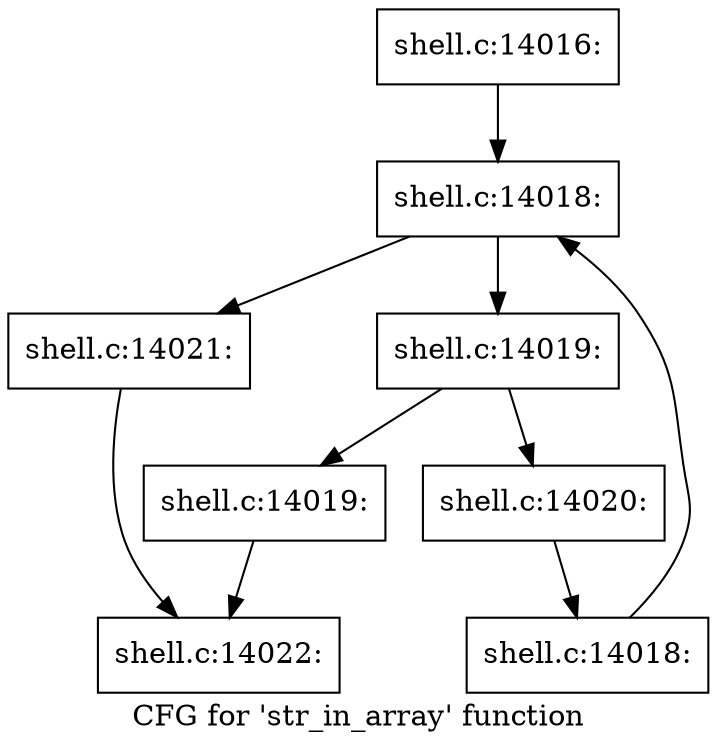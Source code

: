 digraph "CFG for 'str_in_array' function" {
	label="CFG for 'str_in_array' function";

	Node0x5602773a4080 [shape=record,label="{shell.c:14016:}"];
	Node0x5602773a4080 -> Node0x5602773b90c0;
	Node0x5602773b90c0 [shape=record,label="{shell.c:14018:}"];
	Node0x5602773b90c0 -> Node0x5602773b9270;
	Node0x5602773b90c0 -> Node0x5602773b81a0;
	Node0x5602773b9270 [shape=record,label="{shell.c:14019:}"];
	Node0x5602773b9270 -> Node0x5602773b97d0;
	Node0x5602773b9270 -> Node0x5602773b9820;
	Node0x5602773b97d0 [shape=record,label="{shell.c:14019:}"];
	Node0x5602773b97d0 -> Node0x5602773a4200;
	Node0x5602773b9820 [shape=record,label="{shell.c:14020:}"];
	Node0x5602773b9820 -> Node0x5602773b91e0;
	Node0x5602773b91e0 [shape=record,label="{shell.c:14018:}"];
	Node0x5602773b91e0 -> Node0x5602773b90c0;
	Node0x5602773b81a0 [shape=record,label="{shell.c:14021:}"];
	Node0x5602773b81a0 -> Node0x5602773a4200;
	Node0x5602773a4200 [shape=record,label="{shell.c:14022:}"];
}
